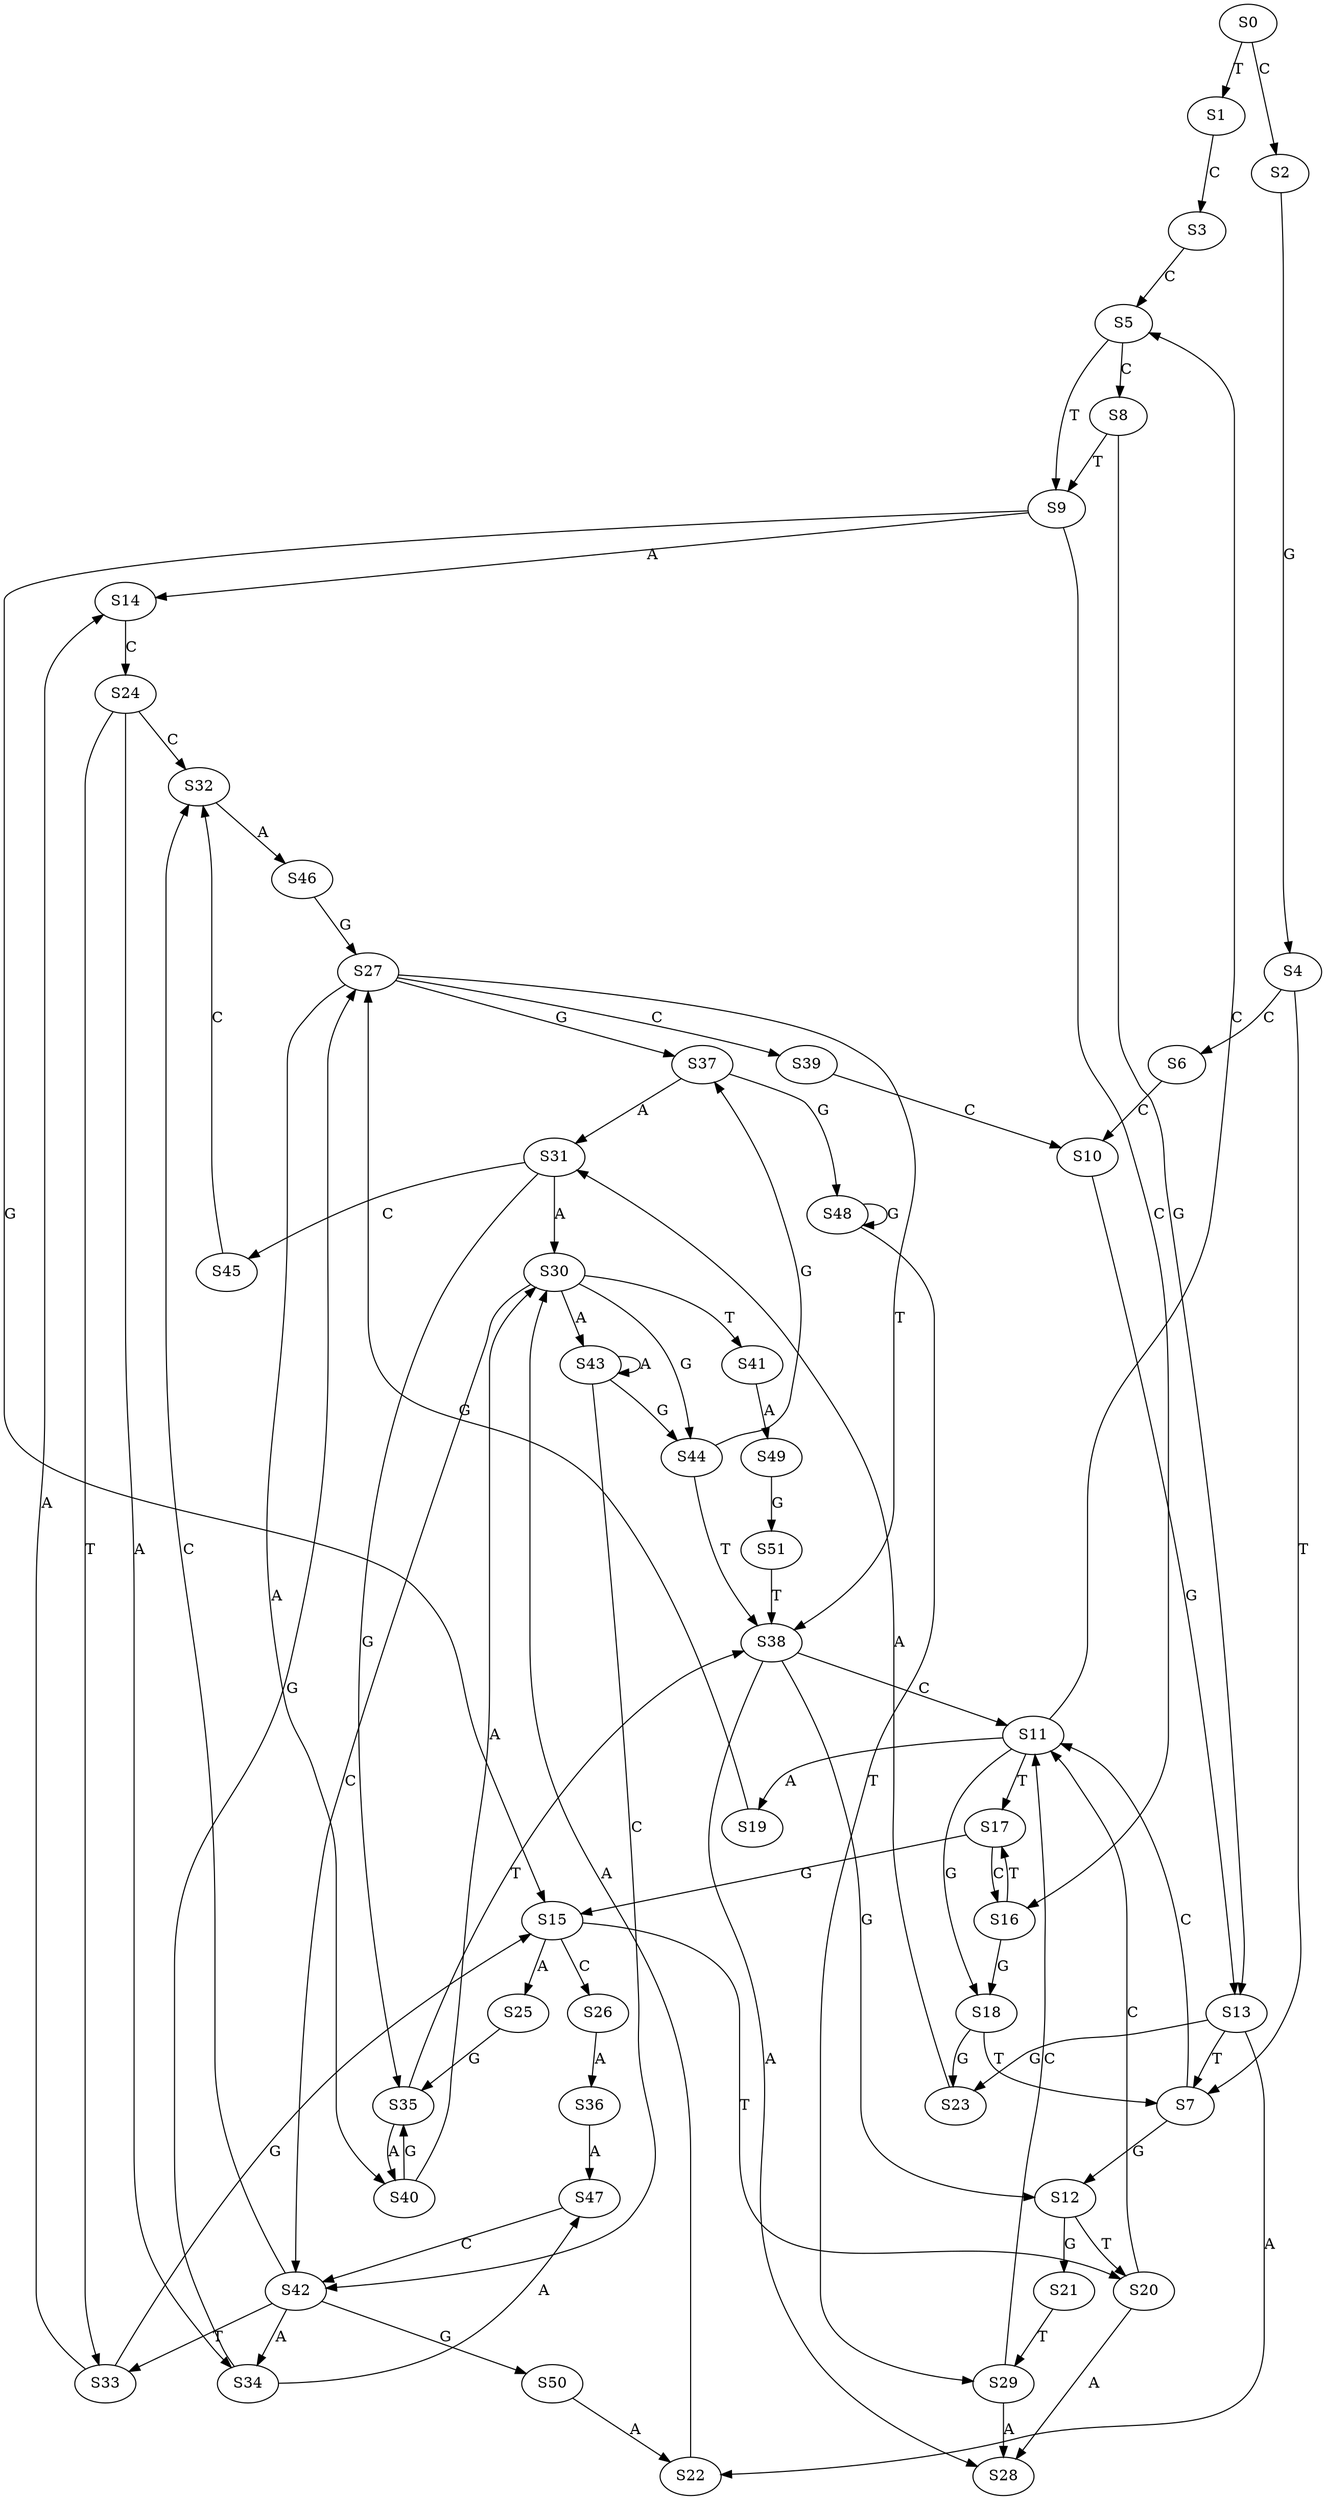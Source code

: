 strict digraph  {
	S0 -> S1 [ label = T ];
	S0 -> S2 [ label = C ];
	S1 -> S3 [ label = C ];
	S2 -> S4 [ label = G ];
	S3 -> S5 [ label = C ];
	S4 -> S6 [ label = C ];
	S4 -> S7 [ label = T ];
	S5 -> S8 [ label = C ];
	S5 -> S9 [ label = T ];
	S6 -> S10 [ label = C ];
	S7 -> S11 [ label = C ];
	S7 -> S12 [ label = G ];
	S8 -> S13 [ label = G ];
	S8 -> S9 [ label = T ];
	S9 -> S14 [ label = A ];
	S9 -> S15 [ label = G ];
	S9 -> S16 [ label = C ];
	S10 -> S13 [ label = G ];
	S11 -> S17 [ label = T ];
	S11 -> S18 [ label = G ];
	S11 -> S19 [ label = A ];
	S11 -> S5 [ label = C ];
	S12 -> S20 [ label = T ];
	S12 -> S21 [ label = G ];
	S13 -> S22 [ label = A ];
	S13 -> S7 [ label = T ];
	S13 -> S23 [ label = G ];
	S14 -> S24 [ label = C ];
	S15 -> S25 [ label = A ];
	S15 -> S20 [ label = T ];
	S15 -> S26 [ label = C ];
	S16 -> S17 [ label = T ];
	S16 -> S18 [ label = G ];
	S17 -> S15 [ label = G ];
	S17 -> S16 [ label = C ];
	S18 -> S23 [ label = G ];
	S18 -> S7 [ label = T ];
	S19 -> S27 [ label = G ];
	S20 -> S11 [ label = C ];
	S20 -> S28 [ label = A ];
	S21 -> S29 [ label = T ];
	S22 -> S30 [ label = A ];
	S23 -> S31 [ label = A ];
	S24 -> S32 [ label = C ];
	S24 -> S33 [ label = T ];
	S24 -> S34 [ label = A ];
	S25 -> S35 [ label = G ];
	S26 -> S36 [ label = A ];
	S27 -> S37 [ label = G ];
	S27 -> S38 [ label = T ];
	S27 -> S39 [ label = C ];
	S27 -> S40 [ label = A ];
	S29 -> S28 [ label = A ];
	S29 -> S11 [ label = C ];
	S30 -> S41 [ label = T ];
	S30 -> S42 [ label = C ];
	S30 -> S43 [ label = A ];
	S30 -> S44 [ label = G ];
	S31 -> S30 [ label = A ];
	S31 -> S45 [ label = C ];
	S31 -> S35 [ label = G ];
	S32 -> S46 [ label = A ];
	S33 -> S14 [ label = A ];
	S33 -> S15 [ label = G ];
	S34 -> S27 [ label = G ];
	S34 -> S47 [ label = A ];
	S35 -> S38 [ label = T ];
	S35 -> S40 [ label = A ];
	S36 -> S47 [ label = A ];
	S37 -> S31 [ label = A ];
	S37 -> S48 [ label = G ];
	S38 -> S28 [ label = A ];
	S38 -> S11 [ label = C ];
	S38 -> S12 [ label = G ];
	S39 -> S10 [ label = C ];
	S40 -> S35 [ label = G ];
	S40 -> S30 [ label = A ];
	S41 -> S49 [ label = A ];
	S42 -> S34 [ label = A ];
	S42 -> S32 [ label = C ];
	S42 -> S33 [ label = T ];
	S42 -> S50 [ label = G ];
	S43 -> S44 [ label = G ];
	S43 -> S42 [ label = C ];
	S43 -> S43 [ label = A ];
	S44 -> S38 [ label = T ];
	S44 -> S37 [ label = G ];
	S45 -> S32 [ label = C ];
	S46 -> S27 [ label = G ];
	S47 -> S42 [ label = C ];
	S48 -> S29 [ label = T ];
	S48 -> S48 [ label = G ];
	S49 -> S51 [ label = G ];
	S50 -> S22 [ label = A ];
	S51 -> S38 [ label = T ];
}
